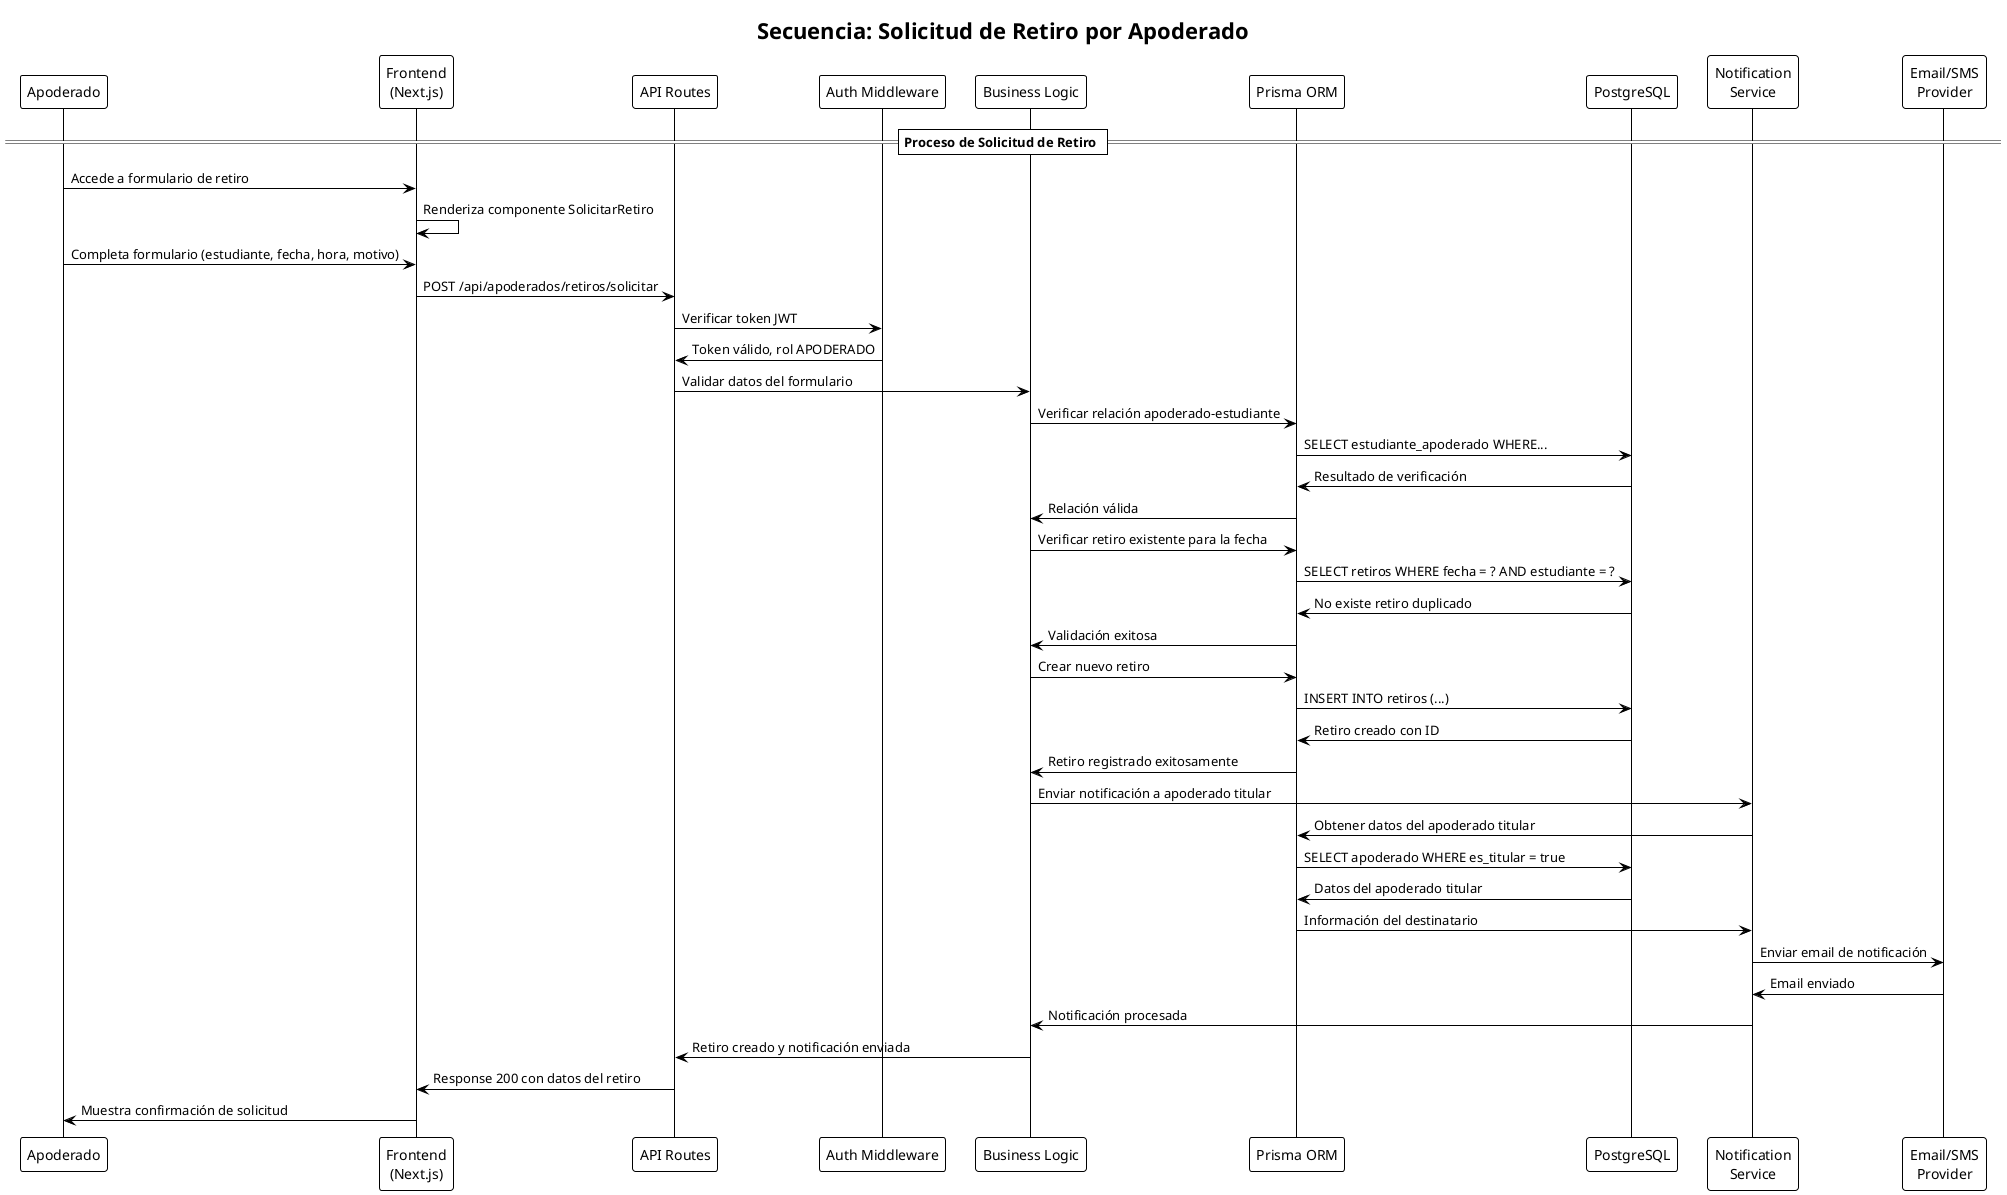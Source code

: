 @startuml
!theme plain
title Secuencia: Solicitud de Retiro por Apoderado

participant "Apoderado" as A
participant "Frontend\n(Next.js)" as F
participant "API Routes" as API
participant "Auth Middleware" as Auth
participant "Business Logic" as BL
participant "Prisma ORM" as P
participant "PostgreSQL" as DB
participant "Notification\nService" as NS
participant "Email/SMS\nProvider" as ESP

== Proceso de Solicitud de Retiro ==

A -> F: Accede a formulario de retiro
F -> F: Renderiza componente SolicitarRetiro
A -> F: Completa formulario (estudiante, fecha, hora, motivo)
F -> API: POST /api/apoderados/retiros/solicitar
API -> Auth: Verificar token JWT
Auth -> API: Token válido, rol APODERADO
API -> BL: Validar datos del formulario
BL -> P: Verificar relación apoderado-estudiante
P -> DB: SELECT estudiante_apoderado WHERE...
DB -> P: Resultado de verificación
P -> BL: Relación válida
BL -> P: Verificar retiro existente para la fecha
P -> DB: SELECT retiros WHERE fecha = ? AND estudiante = ?
DB -> P: No existe retiro duplicado
P -> BL: Validación exitosa
BL -> P: Crear nuevo retiro
P -> DB: INSERT INTO retiros (...)
DB -> P: Retiro creado con ID
P -> BL: Retiro registrado exitosamente
BL -> NS: Enviar notificación a apoderado titular
NS -> P: Obtener datos del apoderado titular
P -> DB: SELECT apoderado WHERE es_titular = true
DB -> P: Datos del apoderado titular
P -> NS: Información del destinatario
NS -> ESP: Enviar email de notificación
ESP -> NS: Email enviado
NS -> BL: Notificación procesada
BL -> API: Retiro creado y notificación enviada
API -> F: Response 200 con datos del retiro
F -> A: Muestra confirmación de solicitud

@enduml
